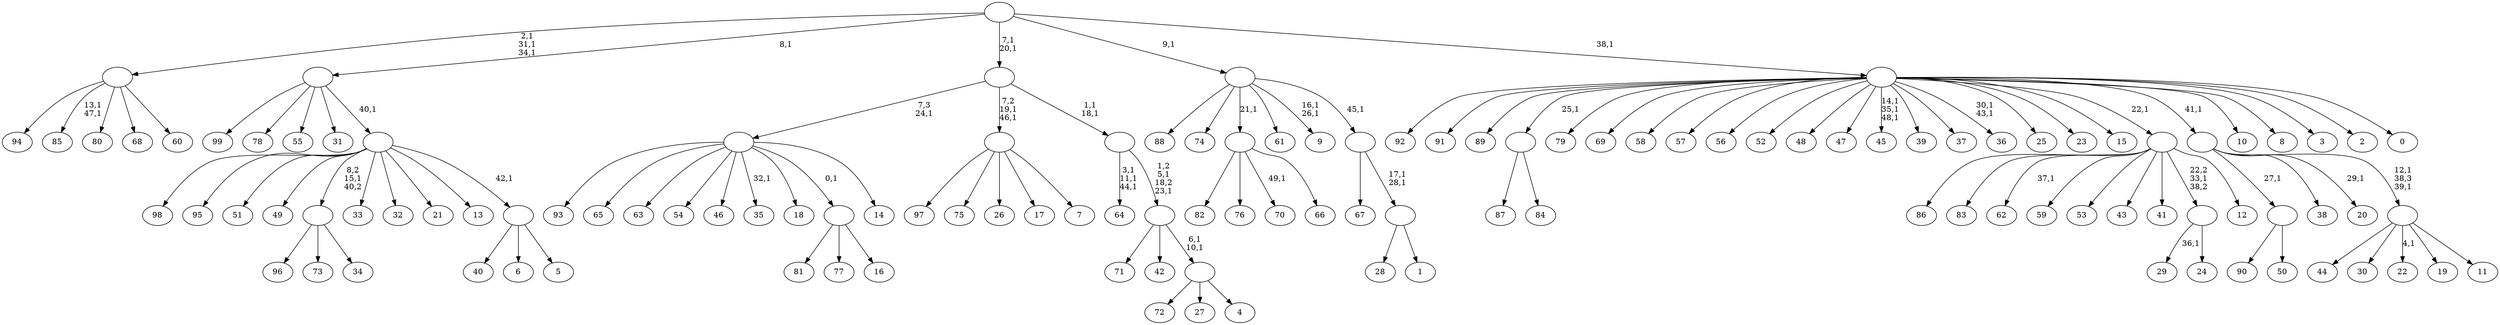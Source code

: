 digraph T {
	150 [label="99"]
	149 [label="98"]
	148 [label="97"]
	147 [label="96"]
	146 [label="95"]
	145 [label="94"]
	144 [label="93"]
	143 [label="92"]
	142 [label="91"]
	141 [label="90"]
	140 [label="89"]
	139 [label="88"]
	138 [label="87"]
	137 [label="86"]
	136 [label="85"]
	133 [label="84"]
	132 [label=""]
	131 [label="83"]
	130 [label="82"]
	129 [label="81"]
	128 [label="80"]
	127 [label="79"]
	126 [label="78"]
	125 [label="77"]
	124 [label="76"]
	123 [label="75"]
	122 [label="74"]
	121 [label="73"]
	120 [label="72"]
	119 [label="71"]
	118 [label="70"]
	116 [label="69"]
	115 [label="68"]
	114 [label="67"]
	113 [label="66"]
	112 [label=""]
	111 [label="65"]
	110 [label="64"]
	106 [label="63"]
	105 [label="62"]
	103 [label="61"]
	102 [label="60"]
	101 [label=""]
	98 [label="59"]
	97 [label="58"]
	96 [label="57"]
	95 [label="56"]
	94 [label="55"]
	93 [label="54"]
	92 [label="53"]
	91 [label="52"]
	90 [label="51"]
	89 [label="50"]
	88 [label=""]
	87 [label="49"]
	86 [label="48"]
	85 [label="47"]
	84 [label="46"]
	83 [label="45"]
	79 [label="44"]
	78 [label="43"]
	77 [label="42"]
	76 [label="41"]
	75 [label="40"]
	74 [label="39"]
	73 [label="38"]
	72 [label="37"]
	71 [label="36"]
	68 [label="35"]
	66 [label="34"]
	65 [label=""]
	64 [label="33"]
	63 [label="32"]
	62 [label="31"]
	61 [label="30"]
	60 [label="29"]
	58 [label="28"]
	57 [label="27"]
	56 [label="26"]
	55 [label="25"]
	54 [label="24"]
	53 [label=""]
	52 [label="23"]
	51 [label="22"]
	49 [label="21"]
	48 [label="20"]
	46 [label="19"]
	45 [label="18"]
	44 [label="17"]
	43 [label="16"]
	42 [label=""]
	41 [label="15"]
	40 [label="14"]
	39 [label=""]
	38 [label="13"]
	37 [label="12"]
	36 [label=""]
	35 [label="11"]
	34 [label=""]
	32 [label=""]
	31 [label="10"]
	30 [label="9"]
	27 [label="8"]
	26 [label="7"]
	25 [label=""]
	23 [label="6"]
	22 [label="5"]
	21 [label=""]
	20 [label=""]
	19 [label=""]
	18 [label="4"]
	17 [label=""]
	15 [label=""]
	13 [label=""]
	11 [label=""]
	9 [label="3"]
	8 [label="2"]
	7 [label="1"]
	6 [label=""]
	4 [label=""]
	3 [label=""]
	2 [label="0"]
	1 [label=""]
	0 [label=""]
	132 -> 138 [label=""]
	132 -> 133 [label=""]
	112 -> 118 [label="49,1"]
	112 -> 130 [label=""]
	112 -> 124 [label=""]
	112 -> 113 [label=""]
	101 -> 136 [label="13,1\n47,1"]
	101 -> 145 [label=""]
	101 -> 128 [label=""]
	101 -> 115 [label=""]
	101 -> 102 [label=""]
	88 -> 141 [label=""]
	88 -> 89 [label=""]
	65 -> 147 [label=""]
	65 -> 121 [label=""]
	65 -> 66 [label=""]
	53 -> 60 [label="36,1"]
	53 -> 54 [label=""]
	42 -> 129 [label=""]
	42 -> 125 [label=""]
	42 -> 43 [label=""]
	39 -> 68 [label="32,1"]
	39 -> 144 [label=""]
	39 -> 111 [label=""]
	39 -> 106 [label=""]
	39 -> 93 [label=""]
	39 -> 84 [label=""]
	39 -> 45 [label=""]
	39 -> 42 [label="0,1"]
	39 -> 40 [label=""]
	36 -> 105 [label="37,1"]
	36 -> 137 [label=""]
	36 -> 131 [label=""]
	36 -> 98 [label=""]
	36 -> 92 [label=""]
	36 -> 78 [label=""]
	36 -> 76 [label=""]
	36 -> 53 [label="22,2\n33,1\n38,2"]
	36 -> 37 [label=""]
	34 -> 51 [label="4,1"]
	34 -> 79 [label=""]
	34 -> 61 [label=""]
	34 -> 46 [label=""]
	34 -> 35 [label=""]
	32 -> 34 [label="12,1\n38,3\n39,1"]
	32 -> 48 [label="29,1"]
	32 -> 88 [label="27,1"]
	32 -> 73 [label=""]
	25 -> 148 [label=""]
	25 -> 123 [label=""]
	25 -> 56 [label=""]
	25 -> 44 [label=""]
	25 -> 26 [label=""]
	21 -> 75 [label=""]
	21 -> 23 [label=""]
	21 -> 22 [label=""]
	20 -> 149 [label=""]
	20 -> 146 [label=""]
	20 -> 90 [label=""]
	20 -> 87 [label=""]
	20 -> 65 [label="8,2\n15,1\n40,2"]
	20 -> 64 [label=""]
	20 -> 63 [label=""]
	20 -> 49 [label=""]
	20 -> 38 [label=""]
	20 -> 21 [label="42,1"]
	19 -> 150 [label=""]
	19 -> 126 [label=""]
	19 -> 94 [label=""]
	19 -> 62 [label=""]
	19 -> 20 [label="40,1"]
	17 -> 120 [label=""]
	17 -> 57 [label=""]
	17 -> 18 [label=""]
	15 -> 17 [label="6,1\n10,1"]
	15 -> 119 [label=""]
	15 -> 77 [label=""]
	13 -> 15 [label="1,2\n5,1\n18,2\n23,1"]
	13 -> 110 [label="3,1\n11,1\n44,1"]
	11 -> 13 [label="1,1\n18,1"]
	11 -> 25 [label="7,2\n19,1\n46,1"]
	11 -> 39 [label="7,3\n24,1"]
	6 -> 58 [label=""]
	6 -> 7 [label=""]
	4 -> 6 [label="17,1\n28,1"]
	4 -> 114 [label=""]
	3 -> 30 [label="16,1\n26,1"]
	3 -> 139 [label=""]
	3 -> 122 [label=""]
	3 -> 112 [label="21,1"]
	3 -> 103 [label=""]
	3 -> 4 [label="45,1"]
	1 -> 71 [label="30,1\n43,1"]
	1 -> 83 [label="14,1\n35,1\n48,1"]
	1 -> 143 [label=""]
	1 -> 142 [label=""]
	1 -> 140 [label=""]
	1 -> 132 [label="25,1"]
	1 -> 127 [label=""]
	1 -> 116 [label=""]
	1 -> 97 [label=""]
	1 -> 96 [label=""]
	1 -> 95 [label=""]
	1 -> 91 [label=""]
	1 -> 86 [label=""]
	1 -> 85 [label=""]
	1 -> 74 [label=""]
	1 -> 72 [label=""]
	1 -> 55 [label=""]
	1 -> 52 [label=""]
	1 -> 41 [label=""]
	1 -> 36 [label="22,1"]
	1 -> 32 [label="41,1"]
	1 -> 31 [label=""]
	1 -> 27 [label=""]
	1 -> 9 [label=""]
	1 -> 8 [label=""]
	1 -> 2 [label=""]
	0 -> 11 [label="7,1\n20,1"]
	0 -> 101 [label="2,1\n31,1\n34,1"]
	0 -> 19 [label="8,1"]
	0 -> 3 [label="9,1"]
	0 -> 1 [label="38,1"]
}
